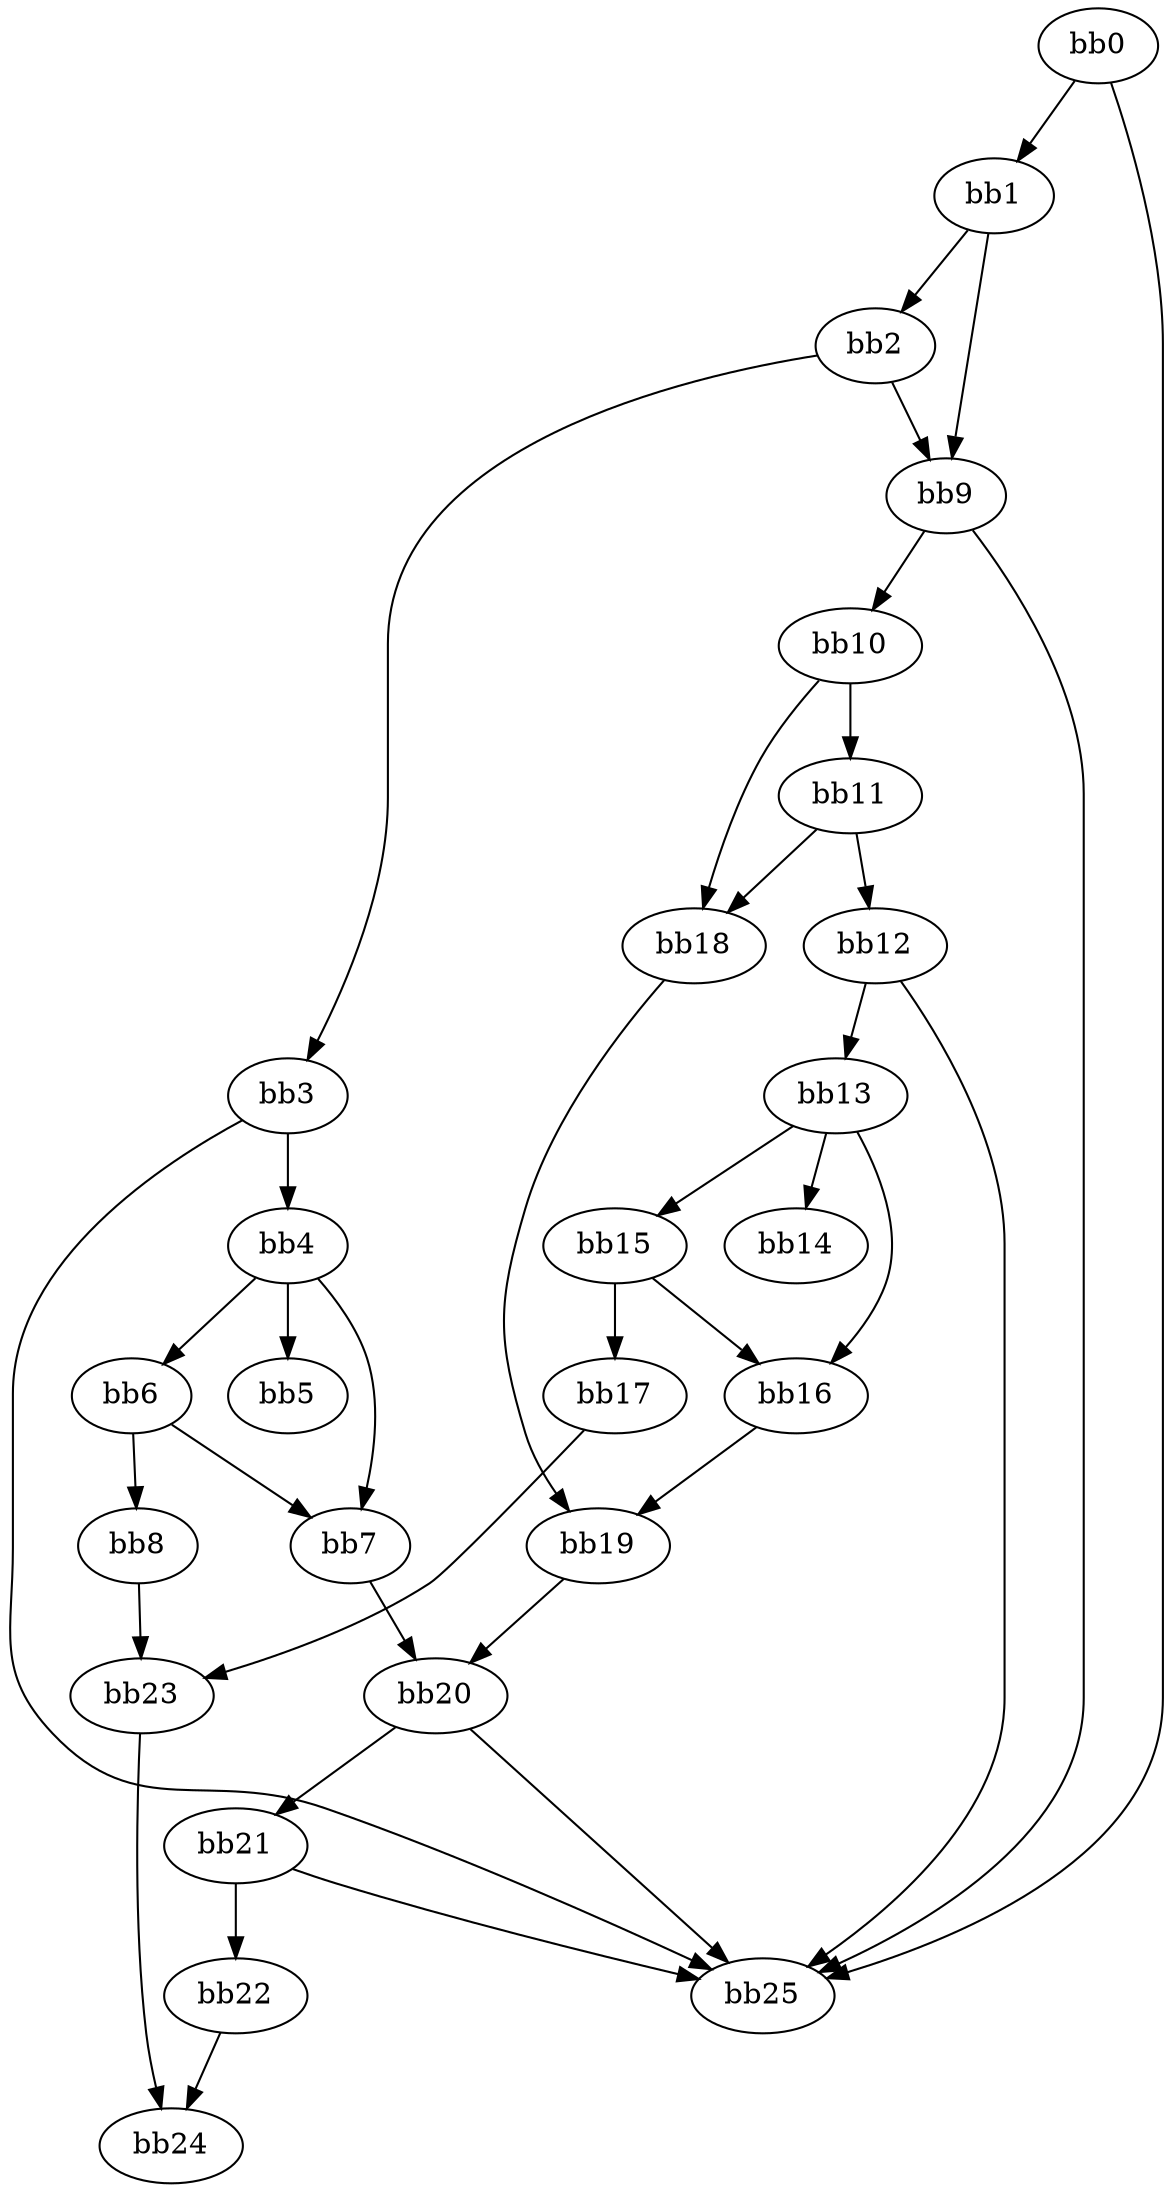 digraph {
    0 [ label = "bb0\l" ]
    1 [ label = "bb1\l" ]
    2 [ label = "bb2\l" ]
    3 [ label = "bb3\l" ]
    4 [ label = "bb4\l" ]
    5 [ label = "bb5\l" ]
    6 [ label = "bb6\l" ]
    7 [ label = "bb7\l" ]
    8 [ label = "bb8\l" ]
    9 [ label = "bb9\l" ]
    10 [ label = "bb10\l" ]
    11 [ label = "bb11\l" ]
    12 [ label = "bb12\l" ]
    13 [ label = "bb13\l" ]
    14 [ label = "bb14\l" ]
    15 [ label = "bb15\l" ]
    16 [ label = "bb16\l" ]
    17 [ label = "bb17\l" ]
    18 [ label = "bb18\l" ]
    19 [ label = "bb19\l" ]
    20 [ label = "bb20\l" ]
    21 [ label = "bb21\l" ]
    22 [ label = "bb22\l" ]
    23 [ label = "bb23\l" ]
    24 [ label = "bb24\l" ]
    25 [ label = "bb25\l" ]
    0 -> 1 [ ]
    0 -> 25 [ ]
    1 -> 2 [ ]
    1 -> 9 [ ]
    2 -> 3 [ ]
    2 -> 9 [ ]
    3 -> 4 [ ]
    3 -> 25 [ ]
    4 -> 5 [ ]
    4 -> 6 [ ]
    4 -> 7 [ ]
    6 -> 7 [ ]
    6 -> 8 [ ]
    7 -> 20 [ ]
    8 -> 23 [ ]
    9 -> 10 [ ]
    9 -> 25 [ ]
    10 -> 11 [ ]
    10 -> 18 [ ]
    11 -> 12 [ ]
    11 -> 18 [ ]
    12 -> 13 [ ]
    12 -> 25 [ ]
    13 -> 14 [ ]
    13 -> 15 [ ]
    13 -> 16 [ ]
    15 -> 16 [ ]
    15 -> 17 [ ]
    16 -> 19 [ ]
    17 -> 23 [ ]
    18 -> 19 [ ]
    19 -> 20 [ ]
    20 -> 21 [ ]
    20 -> 25 [ ]
    21 -> 22 [ ]
    21 -> 25 [ ]
    22 -> 24 [ ]
    23 -> 24 [ ]
}


